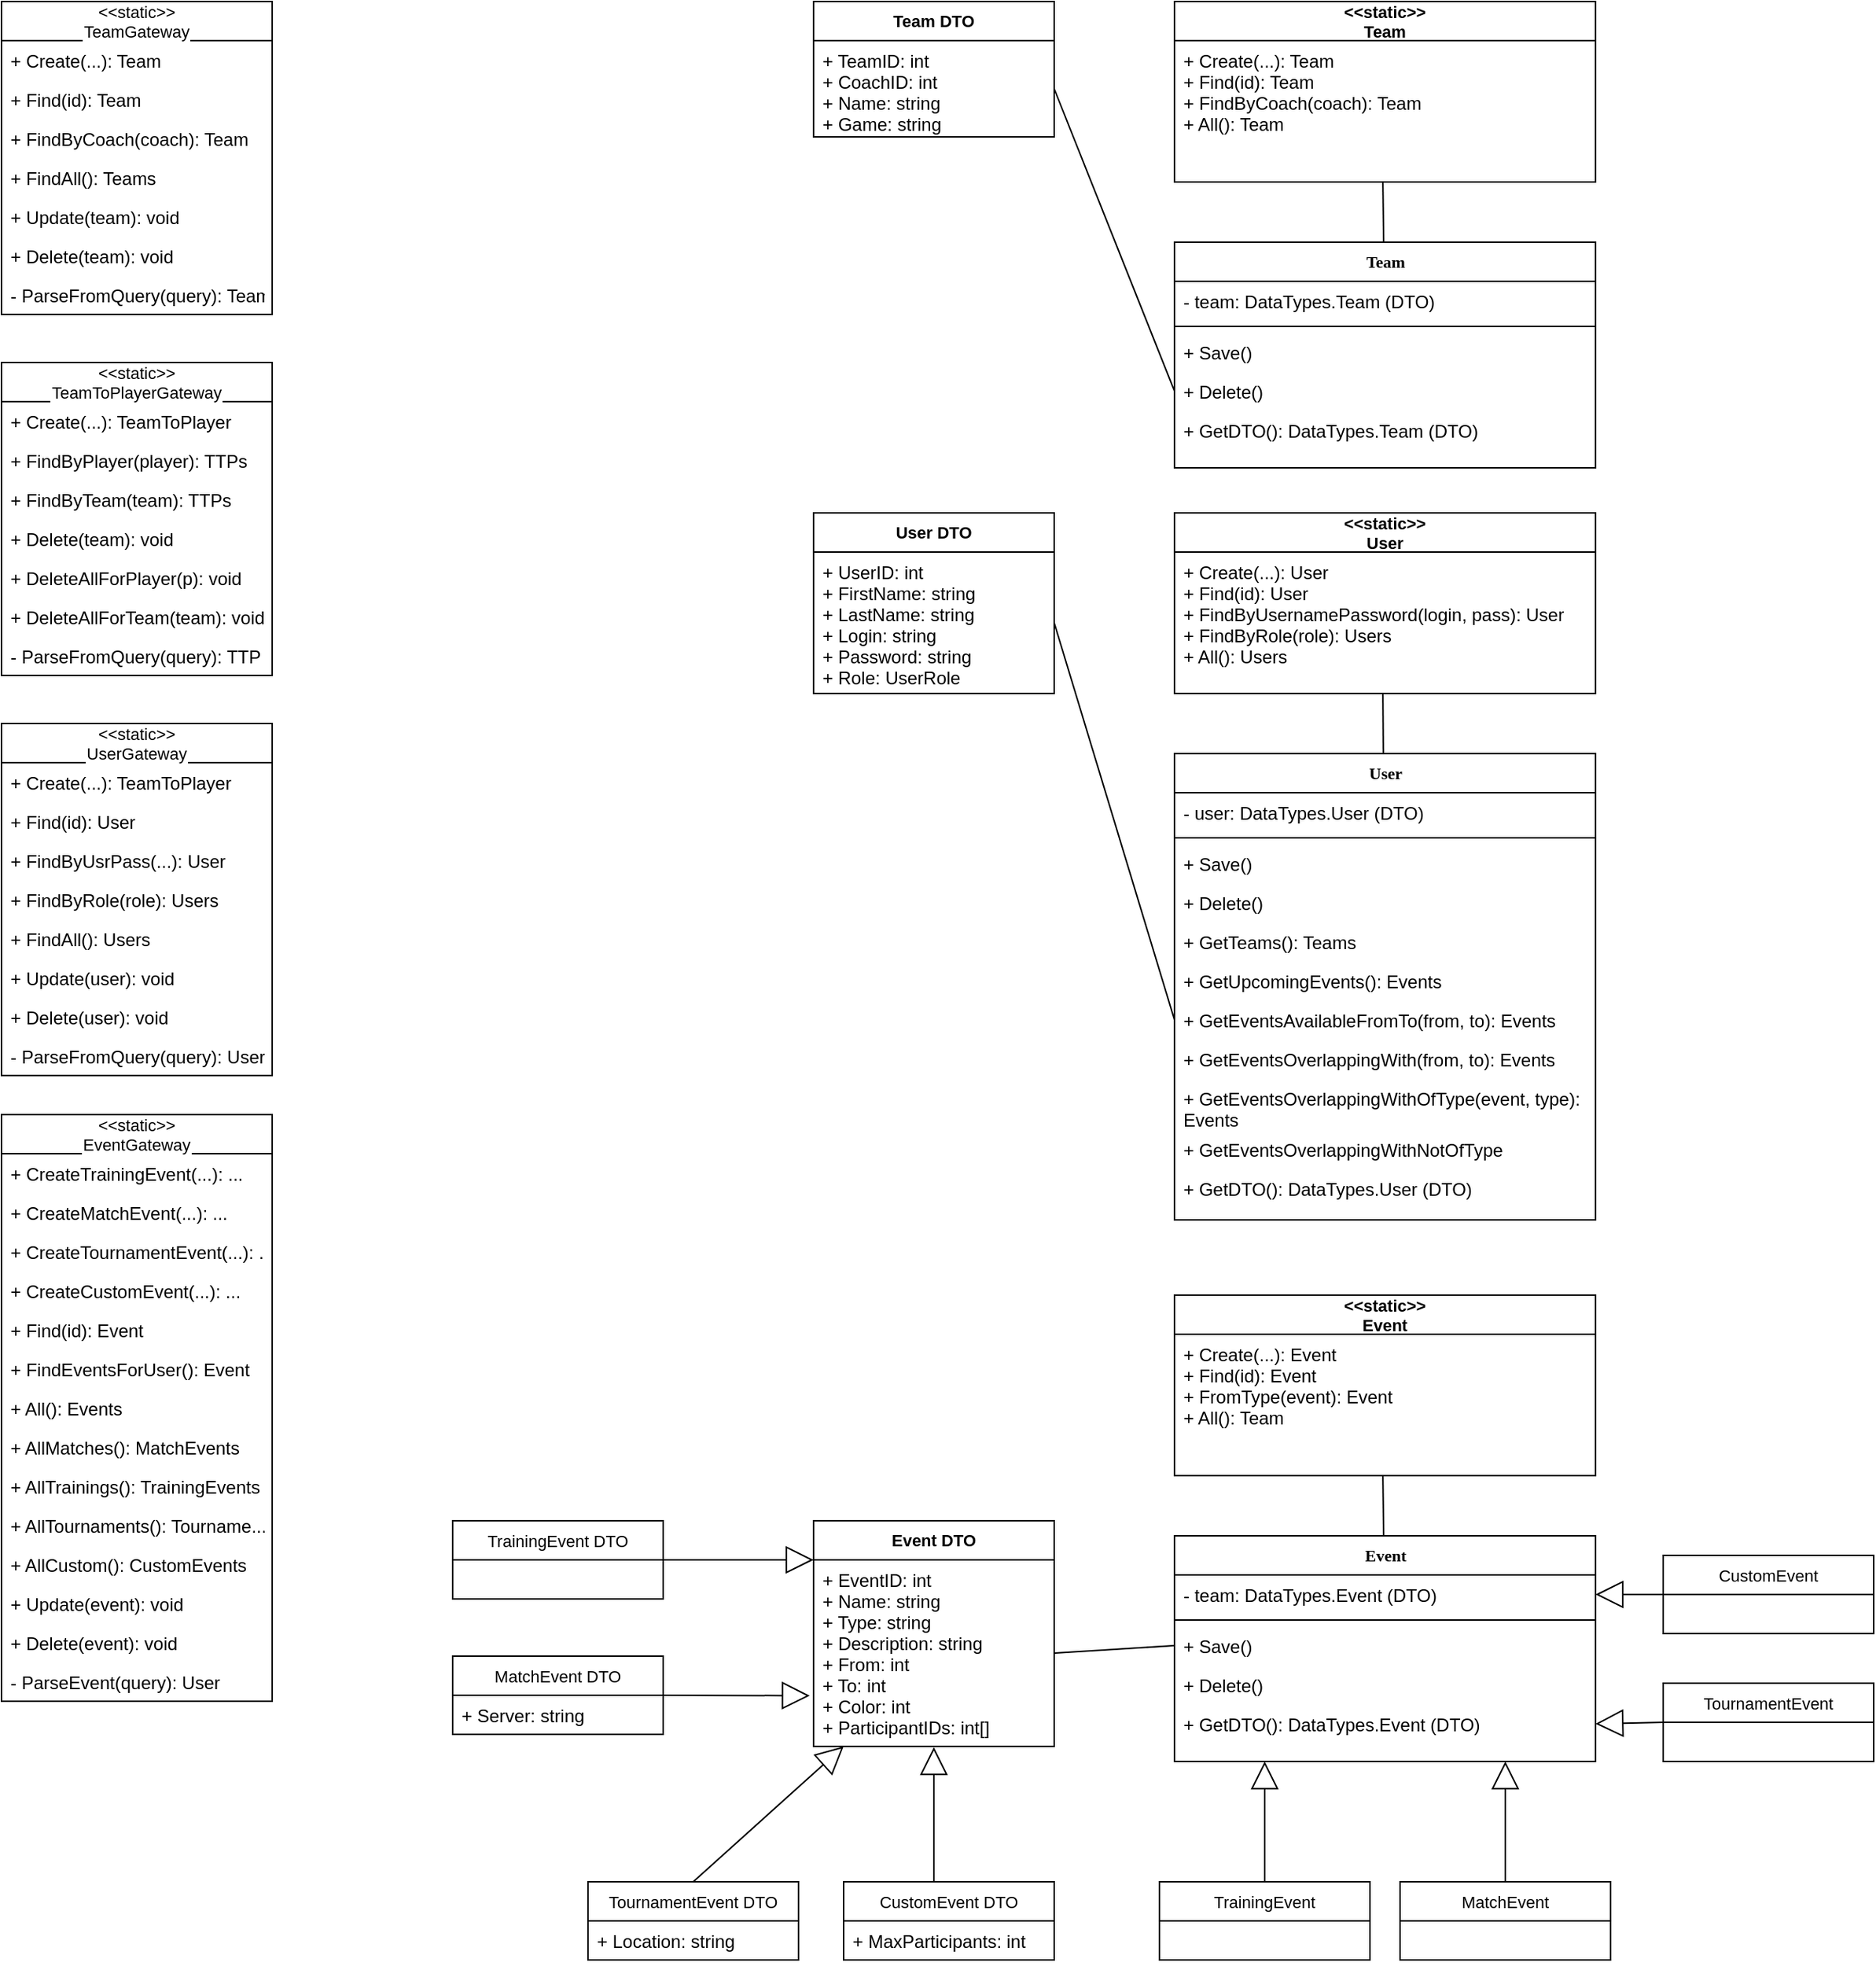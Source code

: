 <mxfile version="14.1.1" type="github">
  <diagram name="Page-1" id="9f46799a-70d6-7492-0946-bef42562c5a5">
    <mxGraphModel dx="3470" dy="2173" grid="1" gridSize="10" guides="1" tooltips="1" connect="1" arrows="1" fold="1" page="1" pageScale="1" pageWidth="1100" pageHeight="850" background="#ffffff" math="0" shadow="0">
      <root>
        <mxCell id="0" />
        <mxCell id="1" parent="0" />
        <mxCell id="ZMdeqj-k6j3ySzZ1tK9_-1" value="User" style="swimlane;html=1;fontStyle=1;align=center;verticalAlign=top;childLayout=stackLayout;horizontal=1;startSize=26;horizontalStack=0;resizeParent=1;resizeLast=0;collapsible=1;marginBottom=0;swimlaneFillColor=#ffffff;rounded=0;shadow=0;comic=0;labelBackgroundColor=none;strokeWidth=1;fillColor=none;fontFamily=Verdana;fontSize=11;" vertex="1" parent="1">
          <mxGeometry x="40" y="360" width="280" height="310" as="geometry" />
        </mxCell>
        <mxCell id="ZMdeqj-k6j3ySzZ1tK9_-2" value="- user: DataTypes.User (DTO)" style="text;html=1;strokeColor=none;fillColor=none;align=left;verticalAlign=top;spacingLeft=4;spacingRight=4;whiteSpace=wrap;overflow=hidden;rotatable=0;points=[[0,0.5],[1,0.5]];portConstraint=eastwest;" vertex="1" parent="ZMdeqj-k6j3ySzZ1tK9_-1">
          <mxGeometry y="26" width="280" height="26" as="geometry" />
        </mxCell>
        <mxCell id="ZMdeqj-k6j3ySzZ1tK9_-7" value="" style="line;html=1;strokeWidth=1;fillColor=none;align=left;verticalAlign=middle;spacingTop=-1;spacingLeft=3;spacingRight=3;rotatable=0;labelPosition=right;points=[];portConstraint=eastwest;" vertex="1" parent="ZMdeqj-k6j3ySzZ1tK9_-1">
          <mxGeometry y="52" width="280" height="8" as="geometry" />
        </mxCell>
        <mxCell id="ZMdeqj-k6j3ySzZ1tK9_-8" value="+ Save()" style="text;html=1;strokeColor=none;fillColor=none;align=left;verticalAlign=top;spacingLeft=4;spacingRight=4;whiteSpace=wrap;overflow=hidden;rotatable=0;points=[[0,0.5],[1,0.5]];portConstraint=eastwest;" vertex="1" parent="ZMdeqj-k6j3ySzZ1tK9_-1">
          <mxGeometry y="60" width="280" height="26" as="geometry" />
        </mxCell>
        <mxCell id="ZMdeqj-k6j3ySzZ1tK9_-9" value="+ Delete()" style="text;html=1;strokeColor=none;fillColor=none;align=left;verticalAlign=top;spacingLeft=4;spacingRight=4;whiteSpace=wrap;overflow=hidden;rotatable=0;points=[[0,0.5],[1,0.5]];portConstraint=eastwest;" vertex="1" parent="ZMdeqj-k6j3ySzZ1tK9_-1">
          <mxGeometry y="86" width="280" height="26" as="geometry" />
        </mxCell>
        <mxCell id="ZMdeqj-k6j3ySzZ1tK9_-12" value="+ GetTeams(): Teams" style="text;html=1;strokeColor=none;fillColor=none;align=left;verticalAlign=top;spacingLeft=4;spacingRight=4;whiteSpace=wrap;overflow=hidden;rotatable=0;points=[[0,0.5],[1,0.5]];portConstraint=eastwest;" vertex="1" parent="ZMdeqj-k6j3ySzZ1tK9_-1">
          <mxGeometry y="112" width="280" height="26" as="geometry" />
        </mxCell>
        <mxCell id="ZMdeqj-k6j3ySzZ1tK9_-13" value="+ GetUpcomingEvents(): Events" style="text;html=1;strokeColor=none;fillColor=none;align=left;verticalAlign=top;spacingLeft=4;spacingRight=4;whiteSpace=wrap;overflow=hidden;rotatable=0;points=[[0,0.5],[1,0.5]];portConstraint=eastwest;" vertex="1" parent="ZMdeqj-k6j3ySzZ1tK9_-1">
          <mxGeometry y="138" width="280" height="26" as="geometry" />
        </mxCell>
        <mxCell id="ZMdeqj-k6j3ySzZ1tK9_-14" value="+ GetEventsAvailableFromTo(from, to): Events" style="text;html=1;strokeColor=none;fillColor=none;align=left;verticalAlign=top;spacingLeft=4;spacingRight=4;whiteSpace=wrap;overflow=hidden;rotatable=0;points=[[0,0.5],[1,0.5]];portConstraint=eastwest;" vertex="1" parent="ZMdeqj-k6j3ySzZ1tK9_-1">
          <mxGeometry y="164" width="280" height="26" as="geometry" />
        </mxCell>
        <mxCell id="ZMdeqj-k6j3ySzZ1tK9_-15" value="+ GetEventsOverlappingWith(from, to): Events" style="text;html=1;strokeColor=none;fillColor=none;align=left;verticalAlign=top;spacingLeft=4;spacingRight=4;whiteSpace=wrap;overflow=hidden;rotatable=0;points=[[0,0.5],[1,0.5]];portConstraint=eastwest;" vertex="1" parent="ZMdeqj-k6j3ySzZ1tK9_-1">
          <mxGeometry y="190" width="280" height="26" as="geometry" />
        </mxCell>
        <mxCell id="ZMdeqj-k6j3ySzZ1tK9_-16" value="+ GetEventsOverlappingWithOfType(event, type): Events" style="text;html=1;strokeColor=none;fillColor=none;align=left;verticalAlign=top;spacingLeft=4;spacingRight=4;whiteSpace=wrap;overflow=hidden;rotatable=0;points=[[0,0.5],[1,0.5]];portConstraint=eastwest;" vertex="1" parent="ZMdeqj-k6j3ySzZ1tK9_-1">
          <mxGeometry y="216" width="280" height="34" as="geometry" />
        </mxCell>
        <mxCell id="ZMdeqj-k6j3ySzZ1tK9_-17" value="+ GetEventsOverlappingWithNotOfType" style="text;html=1;strokeColor=none;fillColor=none;align=left;verticalAlign=top;spacingLeft=4;spacingRight=4;whiteSpace=wrap;overflow=hidden;rotatable=0;points=[[0,0.5],[1,0.5]];portConstraint=eastwest;" vertex="1" parent="ZMdeqj-k6j3ySzZ1tK9_-1">
          <mxGeometry y="250" width="280" height="26" as="geometry" />
        </mxCell>
        <mxCell id="ZMdeqj-k6j3ySzZ1tK9_-18" value="+ GetDTO(): DataTypes.User (DTO)" style="text;html=1;strokeColor=none;fillColor=none;align=left;verticalAlign=top;spacingLeft=4;spacingRight=4;whiteSpace=wrap;overflow=hidden;rotatable=0;points=[[0,0.5],[1,0.5]];portConstraint=eastwest;" vertex="1" parent="ZMdeqj-k6j3ySzZ1tK9_-1">
          <mxGeometry y="276" width="280" height="26" as="geometry" />
        </mxCell>
        <mxCell id="ZMdeqj-k6j3ySzZ1tK9_-26" value="&lt;&lt;static&gt;&gt;&#xa;User" style="swimlane;fontStyle=1;align=center;verticalAlign=middle;childLayout=stackLayout;horizontal=1;startSize=26;horizontalStack=0;resizeParent=1;resizeParentMax=0;resizeLast=0;collapsible=1;marginBottom=0;fontSize=11;" vertex="1" parent="1">
          <mxGeometry x="40" y="200" width="280" height="120" as="geometry" />
        </mxCell>
        <mxCell id="ZMdeqj-k6j3ySzZ1tK9_-29" value="+ Create(...): User&#xa;+ Find(id): User&#xa;+ FindByUsernamePassword(login, pass): User&#xa;+ FindByRole(role): Users&#xa;+ All(): Users&#xa;" style="text;strokeColor=none;fillColor=none;align=left;verticalAlign=top;spacingLeft=4;spacingRight=4;overflow=hidden;rotatable=0;points=[[0,0.5],[1,0.5]];portConstraint=eastwest;" vertex="1" parent="ZMdeqj-k6j3ySzZ1tK9_-26">
          <mxGeometry y="26" width="280" height="94" as="geometry" />
        </mxCell>
        <mxCell id="ZMdeqj-k6j3ySzZ1tK9_-30" value="User DTO" style="swimlane;fontStyle=1;align=center;verticalAlign=top;childLayout=stackLayout;horizontal=1;startSize=26;horizontalStack=0;resizeParent=1;resizeParentMax=0;resizeLast=0;collapsible=1;marginBottom=0;fontSize=11;" vertex="1" parent="1">
          <mxGeometry x="-200" y="200" width="160" height="120" as="geometry" />
        </mxCell>
        <mxCell id="ZMdeqj-k6j3ySzZ1tK9_-31" value="+ UserID: int&#xa;+ FirstName: string&#xa;+ LastName: string&#xa;+ Login: string&#xa;+ Password: string&#xa;+ Role: UserRole " style="text;strokeColor=none;fillColor=none;align=left;verticalAlign=top;spacingLeft=4;spacingRight=4;overflow=hidden;rotatable=0;points=[[0,0.5],[1,0.5]];portConstraint=eastwest;" vertex="1" parent="ZMdeqj-k6j3ySzZ1tK9_-30">
          <mxGeometry y="26" width="160" height="94" as="geometry" />
        </mxCell>
        <mxCell id="ZMdeqj-k6j3ySzZ1tK9_-34" value="" style="endArrow=none;html=1;fontSize=11;entryX=0.495;entryY=1.004;entryDx=0;entryDy=0;entryPerimeter=0;" edge="1" parent="1" source="ZMdeqj-k6j3ySzZ1tK9_-1" target="ZMdeqj-k6j3ySzZ1tK9_-29">
          <mxGeometry width="50" height="50" relative="1" as="geometry">
            <mxPoint x="410" y="440" as="sourcePoint" />
            <mxPoint x="230" y="340" as="targetPoint" />
          </mxGeometry>
        </mxCell>
        <mxCell id="ZMdeqj-k6j3ySzZ1tK9_-37" value="Team" style="swimlane;html=1;fontStyle=1;align=center;verticalAlign=top;childLayout=stackLayout;horizontal=1;startSize=26;horizontalStack=0;resizeParent=1;resizeLast=0;collapsible=1;marginBottom=0;swimlaneFillColor=#ffffff;rounded=0;shadow=0;comic=0;labelBackgroundColor=none;strokeWidth=1;fillColor=none;fontFamily=Verdana;fontSize=11;" vertex="1" parent="1">
          <mxGeometry x="40" y="20" width="280" height="150" as="geometry" />
        </mxCell>
        <mxCell id="ZMdeqj-k6j3ySzZ1tK9_-38" value="- team: DataTypes.Team (DTO)" style="text;html=1;strokeColor=none;fillColor=none;align=left;verticalAlign=top;spacingLeft=4;spacingRight=4;whiteSpace=wrap;overflow=hidden;rotatable=0;points=[[0,0.5],[1,0.5]];portConstraint=eastwest;" vertex="1" parent="ZMdeqj-k6j3ySzZ1tK9_-37">
          <mxGeometry y="26" width="280" height="26" as="geometry" />
        </mxCell>
        <mxCell id="ZMdeqj-k6j3ySzZ1tK9_-39" value="" style="line;html=1;strokeWidth=1;fillColor=none;align=left;verticalAlign=middle;spacingTop=-1;spacingLeft=3;spacingRight=3;rotatable=0;labelPosition=right;points=[];portConstraint=eastwest;" vertex="1" parent="ZMdeqj-k6j3ySzZ1tK9_-37">
          <mxGeometry y="52" width="280" height="8" as="geometry" />
        </mxCell>
        <mxCell id="ZMdeqj-k6j3ySzZ1tK9_-40" value="+ Save()" style="text;html=1;strokeColor=none;fillColor=none;align=left;verticalAlign=top;spacingLeft=4;spacingRight=4;whiteSpace=wrap;overflow=hidden;rotatable=0;points=[[0,0.5],[1,0.5]];portConstraint=eastwest;" vertex="1" parent="ZMdeqj-k6j3ySzZ1tK9_-37">
          <mxGeometry y="60" width="280" height="26" as="geometry" />
        </mxCell>
        <mxCell id="ZMdeqj-k6j3ySzZ1tK9_-41" value="+ Delete()" style="text;html=1;strokeColor=none;fillColor=none;align=left;verticalAlign=top;spacingLeft=4;spacingRight=4;whiteSpace=wrap;overflow=hidden;rotatable=0;points=[[0,0.5],[1,0.5]];portConstraint=eastwest;" vertex="1" parent="ZMdeqj-k6j3ySzZ1tK9_-37">
          <mxGeometry y="86" width="280" height="26" as="geometry" />
        </mxCell>
        <mxCell id="ZMdeqj-k6j3ySzZ1tK9_-48" value="+ GetDTO(): DataTypes.Team (DTO)" style="text;html=1;strokeColor=none;fillColor=none;align=left;verticalAlign=top;spacingLeft=4;spacingRight=4;whiteSpace=wrap;overflow=hidden;rotatable=0;points=[[0,0.5],[1,0.5]];portConstraint=eastwest;" vertex="1" parent="ZMdeqj-k6j3ySzZ1tK9_-37">
          <mxGeometry y="112" width="280" height="26" as="geometry" />
        </mxCell>
        <mxCell id="ZMdeqj-k6j3ySzZ1tK9_-49" value="&lt;&lt;static&gt;&gt;&#xa;Team" style="swimlane;fontStyle=1;align=center;verticalAlign=middle;childLayout=stackLayout;horizontal=1;startSize=26;horizontalStack=0;resizeParent=1;resizeParentMax=0;resizeLast=0;collapsible=1;marginBottom=0;fontSize=11;" vertex="1" parent="1">
          <mxGeometry x="40" y="-140" width="280" height="120" as="geometry" />
        </mxCell>
        <mxCell id="ZMdeqj-k6j3ySzZ1tK9_-50" value="+ Create(...): Team&#xa;+ Find(id): Team&#xa;+ FindByCoach(coach): Team&#xa;+ All(): Team&#xa;" style="text;strokeColor=none;fillColor=none;align=left;verticalAlign=top;spacingLeft=4;spacingRight=4;overflow=hidden;rotatable=0;points=[[0,0.5],[1,0.5]];portConstraint=eastwest;" vertex="1" parent="ZMdeqj-k6j3ySzZ1tK9_-49">
          <mxGeometry y="26" width="280" height="94" as="geometry" />
        </mxCell>
        <mxCell id="ZMdeqj-k6j3ySzZ1tK9_-51" value="Team DTO" style="swimlane;fontStyle=1;align=center;verticalAlign=top;childLayout=stackLayout;horizontal=1;startSize=26;horizontalStack=0;resizeParent=1;resizeParentMax=0;resizeLast=0;collapsible=1;marginBottom=0;fontSize=11;" vertex="1" parent="1">
          <mxGeometry x="-200" y="-140" width="160" height="90" as="geometry" />
        </mxCell>
        <mxCell id="ZMdeqj-k6j3ySzZ1tK9_-52" value="+ TeamID: int&#xa;+ CoachID: int&#xa;+ Name: string&#xa;+ Game: string&#xa;" style="text;strokeColor=none;fillColor=none;align=left;verticalAlign=top;spacingLeft=4;spacingRight=4;overflow=hidden;rotatable=0;points=[[0,0.5],[1,0.5]];portConstraint=eastwest;" vertex="1" parent="ZMdeqj-k6j3ySzZ1tK9_-51">
          <mxGeometry y="26" width="160" height="64" as="geometry" />
        </mxCell>
        <mxCell id="ZMdeqj-k6j3ySzZ1tK9_-53" value="" style="endArrow=none;html=1;fontSize=11;entryX=0.495;entryY=1.004;entryDx=0;entryDy=0;entryPerimeter=0;" edge="1" parent="1" source="ZMdeqj-k6j3ySzZ1tK9_-37" target="ZMdeqj-k6j3ySzZ1tK9_-50">
          <mxGeometry width="50" height="50" relative="1" as="geometry">
            <mxPoint x="410" y="100" as="sourcePoint" />
            <mxPoint x="230" as="targetPoint" />
          </mxGeometry>
        </mxCell>
        <mxCell id="ZMdeqj-k6j3ySzZ1tK9_-56" value="Event" style="swimlane;html=1;fontStyle=1;align=center;verticalAlign=top;childLayout=stackLayout;horizontal=1;startSize=26;horizontalStack=0;resizeParent=1;resizeLast=0;collapsible=1;marginBottom=0;swimlaneFillColor=#ffffff;rounded=0;shadow=0;comic=0;labelBackgroundColor=none;strokeWidth=1;fillColor=none;fontFamily=Verdana;fontSize=11;" vertex="1" parent="1">
          <mxGeometry x="40" y="880" width="280" height="150" as="geometry" />
        </mxCell>
        <mxCell id="ZMdeqj-k6j3ySzZ1tK9_-57" value="- team: DataTypes.Event (DTO)" style="text;html=1;strokeColor=none;fillColor=none;align=left;verticalAlign=top;spacingLeft=4;spacingRight=4;whiteSpace=wrap;overflow=hidden;rotatable=0;points=[[0,0.5],[1,0.5]];portConstraint=eastwest;" vertex="1" parent="ZMdeqj-k6j3ySzZ1tK9_-56">
          <mxGeometry y="26" width="280" height="26" as="geometry" />
        </mxCell>
        <mxCell id="ZMdeqj-k6j3ySzZ1tK9_-58" value="" style="line;html=1;strokeWidth=1;fillColor=none;align=left;verticalAlign=middle;spacingTop=-1;spacingLeft=3;spacingRight=3;rotatable=0;labelPosition=right;points=[];portConstraint=eastwest;" vertex="1" parent="ZMdeqj-k6j3ySzZ1tK9_-56">
          <mxGeometry y="52" width="280" height="8" as="geometry" />
        </mxCell>
        <mxCell id="ZMdeqj-k6j3ySzZ1tK9_-59" value="+ Save()" style="text;html=1;strokeColor=none;fillColor=none;align=left;verticalAlign=top;spacingLeft=4;spacingRight=4;whiteSpace=wrap;overflow=hidden;rotatable=0;points=[[0,0.5],[1,0.5]];portConstraint=eastwest;" vertex="1" parent="ZMdeqj-k6j3ySzZ1tK9_-56">
          <mxGeometry y="60" width="280" height="26" as="geometry" />
        </mxCell>
        <mxCell id="ZMdeqj-k6j3ySzZ1tK9_-60" value="+ Delete()" style="text;html=1;strokeColor=none;fillColor=none;align=left;verticalAlign=top;spacingLeft=4;spacingRight=4;whiteSpace=wrap;overflow=hidden;rotatable=0;points=[[0,0.5],[1,0.5]];portConstraint=eastwest;" vertex="1" parent="ZMdeqj-k6j3ySzZ1tK9_-56">
          <mxGeometry y="86" width="280" height="26" as="geometry" />
        </mxCell>
        <mxCell id="ZMdeqj-k6j3ySzZ1tK9_-61" value="+ GetDTO(): DataTypes.Event (DTO)" style="text;html=1;strokeColor=none;fillColor=none;align=left;verticalAlign=top;spacingLeft=4;spacingRight=4;whiteSpace=wrap;overflow=hidden;rotatable=0;points=[[0,0.5],[1,0.5]];portConstraint=eastwest;" vertex="1" parent="ZMdeqj-k6j3ySzZ1tK9_-56">
          <mxGeometry y="112" width="280" height="26" as="geometry" />
        </mxCell>
        <mxCell id="ZMdeqj-k6j3ySzZ1tK9_-62" value="&lt;&lt;static&gt;&gt;&#xa;Event" style="swimlane;fontStyle=1;align=center;verticalAlign=middle;childLayout=stackLayout;horizontal=1;startSize=26;horizontalStack=0;resizeParent=1;resizeParentMax=0;resizeLast=0;collapsible=1;marginBottom=0;fontSize=11;" vertex="1" parent="1">
          <mxGeometry x="40" y="720" width="280" height="120" as="geometry" />
        </mxCell>
        <mxCell id="ZMdeqj-k6j3ySzZ1tK9_-63" value="+ Create(...): Event&#xa;+ Find(id): Event&#xa;+ FromType(event): Event&#xa;+ All(): Team&#xa;" style="text;strokeColor=none;fillColor=none;align=left;verticalAlign=top;spacingLeft=4;spacingRight=4;overflow=hidden;rotatable=0;points=[[0,0.5],[1,0.5]];portConstraint=eastwest;" vertex="1" parent="ZMdeqj-k6j3ySzZ1tK9_-62">
          <mxGeometry y="26" width="280" height="94" as="geometry" />
        </mxCell>
        <mxCell id="ZMdeqj-k6j3ySzZ1tK9_-64" value="Event DTO" style="swimlane;fontStyle=1;align=center;verticalAlign=top;childLayout=stackLayout;horizontal=1;startSize=26;horizontalStack=0;resizeParent=1;resizeParentMax=0;resizeLast=0;collapsible=1;marginBottom=0;fontSize=11;" vertex="1" parent="1">
          <mxGeometry x="-200" y="870" width="160" height="150" as="geometry" />
        </mxCell>
        <mxCell id="ZMdeqj-k6j3ySzZ1tK9_-65" value="+ EventID: int&#xa;+ Name: string&#xa;+ Type: string&#xa;+ Description: string&#xa;+ From: int&#xa;+ To: int&#xa;+ Color: int&#xa;+ ParticipantIDs: int[]" style="text;strokeColor=none;fillColor=none;align=left;verticalAlign=top;spacingLeft=4;spacingRight=4;overflow=hidden;rotatable=0;points=[[0,0.5],[1,0.5]];portConstraint=eastwest;" vertex="1" parent="ZMdeqj-k6j3ySzZ1tK9_-64">
          <mxGeometry y="26" width="160" height="124" as="geometry" />
        </mxCell>
        <mxCell id="ZMdeqj-k6j3ySzZ1tK9_-66" value="" style="endArrow=none;html=1;fontSize=11;entryX=0.495;entryY=1.004;entryDx=0;entryDy=0;entryPerimeter=0;" edge="1" parent="1" source="ZMdeqj-k6j3ySzZ1tK9_-56" target="ZMdeqj-k6j3ySzZ1tK9_-63">
          <mxGeometry width="50" height="50" relative="1" as="geometry">
            <mxPoint x="410" y="960" as="sourcePoint" />
            <mxPoint x="230" y="860" as="targetPoint" />
          </mxGeometry>
        </mxCell>
        <mxCell id="ZMdeqj-k6j3ySzZ1tK9_-69" value="MatchEvent" style="swimlane;fontStyle=0;childLayout=stackLayout;horizontal=1;startSize=26;fillColor=none;horizontalStack=0;resizeParent=1;resizeParentMax=0;resizeLast=0;collapsible=1;marginBottom=0;fontSize=11;align=center;" vertex="1" parent="1">
          <mxGeometry x="190" y="1110" width="140" height="52" as="geometry" />
        </mxCell>
        <mxCell id="ZMdeqj-k6j3ySzZ1tK9_-73" value="TournamentEvent" style="swimlane;fontStyle=0;childLayout=stackLayout;horizontal=1;startSize=26;fillColor=none;horizontalStack=0;resizeParent=1;resizeParentMax=0;resizeLast=0;collapsible=1;marginBottom=0;fontSize=11;align=center;" vertex="1" parent="1">
          <mxGeometry x="365" y="978" width="140" height="52" as="geometry" />
        </mxCell>
        <mxCell id="ZMdeqj-k6j3ySzZ1tK9_-77" value="TrainingEvent" style="swimlane;fontStyle=0;childLayout=stackLayout;horizontal=1;startSize=26;fillColor=none;horizontalStack=0;resizeParent=1;resizeParentMax=0;resizeLast=0;collapsible=1;marginBottom=0;fontSize=11;align=center;" vertex="1" parent="1">
          <mxGeometry x="30" y="1110" width="140" height="52" as="geometry" />
        </mxCell>
        <mxCell id="ZMdeqj-k6j3ySzZ1tK9_-81" value="CustomEvent" style="swimlane;fontStyle=0;childLayout=stackLayout;horizontal=1;startSize=26;fillColor=none;horizontalStack=0;resizeParent=1;resizeParentMax=0;resizeLast=0;collapsible=1;marginBottom=0;fontSize=11;align=center;" vertex="1" parent="1">
          <mxGeometry x="365" y="893" width="140" height="52" as="geometry" />
        </mxCell>
        <mxCell id="ZMdeqj-k6j3ySzZ1tK9_-83" value="Extends" style="endArrow=block;endSize=16;endFill=0;html=1;fontSize=1;exitX=0.5;exitY=0;exitDx=0;exitDy=0;noLabel=1;fontColor=none;labelBackgroundColor=none;" edge="1" parent="1" source="ZMdeqj-k6j3ySzZ1tK9_-77">
          <mxGeometry x="-0.468" y="53" width="160" relative="1" as="geometry">
            <mxPoint x="-90" y="1250" as="sourcePoint" />
            <mxPoint x="100" y="1030" as="targetPoint" />
            <mxPoint as="offset" />
          </mxGeometry>
        </mxCell>
        <mxCell id="ZMdeqj-k6j3ySzZ1tK9_-84" value="Extends" style="endArrow=block;endSize=16;endFill=0;html=1;fontSize=1;exitX=0.5;exitY=0;exitDx=0;exitDy=0;noLabel=1;fontColor=none;labelBackgroundColor=none;" edge="1" parent="1" source="ZMdeqj-k6j3ySzZ1tK9_-69">
          <mxGeometry x="-0.468" y="53" width="160" relative="1" as="geometry">
            <mxPoint x="-70" y="1120" as="sourcePoint" />
            <mxPoint x="260" y="1030" as="targetPoint" />
            <mxPoint as="offset" />
          </mxGeometry>
        </mxCell>
        <mxCell id="ZMdeqj-k6j3ySzZ1tK9_-85" value="Extends" style="endArrow=block;endSize=16;endFill=0;html=1;fontSize=1;exitX=0;exitY=0.5;exitDx=0;exitDy=0;noLabel=1;fontColor=none;labelBackgroundColor=none;entryX=1;entryY=0.5;entryDx=0;entryDy=0;" edge="1" parent="1" source="ZMdeqj-k6j3ySzZ1tK9_-73" target="ZMdeqj-k6j3ySzZ1tK9_-61">
          <mxGeometry x="-0.468" y="53" width="160" relative="1" as="geometry">
            <mxPoint x="100" y="1120" as="sourcePoint" />
            <mxPoint x="180" y="1030" as="targetPoint" />
            <mxPoint as="offset" />
          </mxGeometry>
        </mxCell>
        <mxCell id="ZMdeqj-k6j3ySzZ1tK9_-86" value="Extends" style="endArrow=block;endSize=16;endFill=0;html=1;fontSize=1;entryX=1;entryY=0.5;entryDx=0;entryDy=0;exitX=0;exitY=0.5;exitDx=0;exitDy=0;noLabel=1;fontColor=none;labelBackgroundColor=none;" edge="1" parent="1" source="ZMdeqj-k6j3ySzZ1tK9_-81" target="ZMdeqj-k6j3ySzZ1tK9_-57">
          <mxGeometry x="-0.468" y="53" width="160" relative="1" as="geometry">
            <mxPoint x="-70" y="1120" as="sourcePoint" />
            <mxPoint x="120" y="1040" as="targetPoint" />
            <mxPoint as="offset" />
          </mxGeometry>
        </mxCell>
        <mxCell id="ZMdeqj-k6j3ySzZ1tK9_-88" value="MatchEvent DTO" style="swimlane;fontStyle=0;childLayout=stackLayout;horizontal=1;startSize=26;fillColor=none;horizontalStack=0;resizeParent=1;resizeParentMax=0;resizeLast=0;collapsible=1;marginBottom=0;fontSize=11;align=center;" vertex="1" parent="1">
          <mxGeometry x="-440" y="960" width="140" height="52" as="geometry" />
        </mxCell>
        <mxCell id="ZMdeqj-k6j3ySzZ1tK9_-98" value="+ Server: string" style="text;html=1;strokeColor=none;fillColor=none;align=left;verticalAlign=top;spacingLeft=4;spacingRight=4;whiteSpace=wrap;overflow=hidden;rotatable=0;points=[[0,0.5],[1,0.5]];portConstraint=eastwest;" vertex="1" parent="ZMdeqj-k6j3ySzZ1tK9_-88">
          <mxGeometry y="26" width="140" height="26" as="geometry" />
        </mxCell>
        <mxCell id="ZMdeqj-k6j3ySzZ1tK9_-89" value="TournamentEvent DTO" style="swimlane;fontStyle=0;childLayout=stackLayout;horizontal=1;startSize=26;fillColor=none;horizontalStack=0;resizeParent=1;resizeParentMax=0;resizeLast=0;collapsible=1;marginBottom=0;fontSize=11;align=center;" vertex="1" parent="1">
          <mxGeometry x="-350" y="1110" width="140" height="52" as="geometry" />
        </mxCell>
        <mxCell id="ZMdeqj-k6j3ySzZ1tK9_-99" value="+ Location: string" style="text;html=1;strokeColor=none;fillColor=none;align=left;verticalAlign=top;spacingLeft=4;spacingRight=4;whiteSpace=wrap;overflow=hidden;rotatable=0;points=[[0,0.5],[1,0.5]];portConstraint=eastwest;" vertex="1" parent="ZMdeqj-k6j3ySzZ1tK9_-89">
          <mxGeometry y="26" width="140" height="26" as="geometry" />
        </mxCell>
        <mxCell id="ZMdeqj-k6j3ySzZ1tK9_-90" value="TrainingEvent DTO" style="swimlane;fontStyle=0;childLayout=stackLayout;horizontal=1;startSize=26;fillColor=none;horizontalStack=0;resizeParent=1;resizeParentMax=0;resizeLast=0;collapsible=1;marginBottom=0;fontSize=11;align=center;" vertex="1" parent="1">
          <mxGeometry x="-440" y="870" width="140" height="52" as="geometry" />
        </mxCell>
        <mxCell id="ZMdeqj-k6j3ySzZ1tK9_-92" value="Extends" style="endArrow=block;endSize=16;endFill=0;html=1;fontSize=1;noLabel=1;fontColor=none;labelBackgroundColor=none;exitX=0.5;exitY=0;exitDx=0;exitDy=0;entryX=0.5;entryY=1.004;entryDx=0;entryDy=0;entryPerimeter=0;" edge="1" parent="1" target="ZMdeqj-k6j3ySzZ1tK9_-65">
          <mxGeometry x="-0.468" y="53" width="160" relative="1" as="geometry">
            <mxPoint x="-120" y="1110" as="sourcePoint" />
            <mxPoint x="-110" y="1020" as="targetPoint" />
            <mxPoint as="offset" />
          </mxGeometry>
        </mxCell>
        <mxCell id="ZMdeqj-k6j3ySzZ1tK9_-93" value="Extends" style="endArrow=block;endSize=16;endFill=0;html=1;fontSize=1;entryX=0.125;entryY=1;entryDx=0;entryDy=0;noLabel=1;fontColor=none;labelBackgroundColor=none;exitX=0.5;exitY=0;exitDx=0;exitDy=0;entryPerimeter=0;" edge="1" parent="1" source="ZMdeqj-k6j3ySzZ1tK9_-89" target="ZMdeqj-k6j3ySzZ1tK9_-65">
          <mxGeometry x="-0.468" y="53" width="160" relative="1" as="geometry">
            <mxPoint x="-279.52" y="1078.02" as="sourcePoint" />
            <mxPoint x="-290" y="990.004" as="targetPoint" />
            <mxPoint as="offset" />
          </mxGeometry>
        </mxCell>
        <mxCell id="ZMdeqj-k6j3ySzZ1tK9_-94" value="Extends" style="endArrow=block;endSize=16;endFill=0;html=1;fontSize=1;entryX=-0.016;entryY=0.728;entryDx=0;entryDy=0;noLabel=1;fontColor=none;labelBackgroundColor=none;exitX=1;exitY=0.5;exitDx=0;exitDy=0;entryPerimeter=0;" edge="1" parent="1" source="ZMdeqj-k6j3ySzZ1tK9_-88" target="ZMdeqj-k6j3ySzZ1tK9_-65">
          <mxGeometry x="-0.468" y="53" width="160" relative="1" as="geometry">
            <mxPoint x="-330" y="1020" as="sourcePoint" />
            <mxPoint x="-240" y="930" as="targetPoint" />
            <mxPoint as="offset" />
          </mxGeometry>
        </mxCell>
        <mxCell id="ZMdeqj-k6j3ySzZ1tK9_-95" value="Extends" style="endArrow=block;endSize=16;endFill=0;html=1;fontSize=1;entryX=0;entryY=0.5;entryDx=0;entryDy=0;noLabel=1;fontColor=none;labelBackgroundColor=none;exitX=1;exitY=0.5;exitDx=0;exitDy=0;" edge="1" parent="1" source="ZMdeqj-k6j3ySzZ1tK9_-90">
          <mxGeometry x="-0.468" y="53" width="160" relative="1" as="geometry">
            <mxPoint x="-250" y="1068" as="sourcePoint" />
            <mxPoint x="-200" y="896" as="targetPoint" />
            <mxPoint as="offset" />
          </mxGeometry>
        </mxCell>
        <mxCell id="ZMdeqj-k6j3ySzZ1tK9_-107" value="" style="endArrow=none;html=1;labelBackgroundColor=none;fontSize=1;fontColor=none;entryX=0;entryY=0.5;entryDx=0;entryDy=0;exitX=1;exitY=0.5;exitDx=0;exitDy=0;" edge="1" parent="1" source="ZMdeqj-k6j3ySzZ1tK9_-65" target="ZMdeqj-k6j3ySzZ1tK9_-59">
          <mxGeometry width="50" height="50" relative="1" as="geometry">
            <mxPoint x="-30" y="920" as="sourcePoint" />
            <mxPoint x="20" y="870" as="targetPoint" />
          </mxGeometry>
        </mxCell>
        <mxCell id="ZMdeqj-k6j3ySzZ1tK9_-108" value="" style="endArrow=none;html=1;labelBackgroundColor=none;fontSize=1;fontColor=none;entryX=0;entryY=0.5;entryDx=0;entryDy=0;exitX=1;exitY=0.5;exitDx=0;exitDy=0;" edge="1" parent="1" source="ZMdeqj-k6j3ySzZ1tK9_-31" target="ZMdeqj-k6j3ySzZ1tK9_-14">
          <mxGeometry width="50" height="50" relative="1" as="geometry">
            <mxPoint x="-70" y="480" as="sourcePoint" />
            <mxPoint x="-20" y="430" as="targetPoint" />
          </mxGeometry>
        </mxCell>
        <mxCell id="ZMdeqj-k6j3ySzZ1tK9_-109" value="" style="endArrow=none;html=1;labelBackgroundColor=none;fontSize=1;fontColor=none;entryX=0;entryY=0.5;entryDx=0;entryDy=0;exitX=1;exitY=0.5;exitDx=0;exitDy=0;" edge="1" parent="1" source="ZMdeqj-k6j3ySzZ1tK9_-52" target="ZMdeqj-k6j3ySzZ1tK9_-41">
          <mxGeometry width="50" height="50" relative="1" as="geometry">
            <mxPoint x="-100" y="90" as="sourcePoint" />
            <mxPoint x="-50" y="40" as="targetPoint" />
          </mxGeometry>
        </mxCell>
        <mxCell id="ZMdeqj-k6j3ySzZ1tK9_-110" value="CustomEvent DTO" style="swimlane;fontStyle=0;childLayout=stackLayout;horizontal=1;startSize=26;fillColor=none;horizontalStack=0;resizeParent=1;resizeParentMax=0;resizeLast=0;collapsible=1;marginBottom=0;fontSize=11;align=center;" vertex="1" parent="1">
          <mxGeometry x="-180" y="1110" width="140" height="52" as="geometry" />
        </mxCell>
        <mxCell id="ZMdeqj-k6j3ySzZ1tK9_-111" value="+ MaxParticipants: int" style="text;html=1;strokeColor=none;fillColor=none;align=left;verticalAlign=top;spacingLeft=4;spacingRight=4;whiteSpace=wrap;overflow=hidden;rotatable=0;points=[[0,0.5],[1,0.5]];portConstraint=eastwest;" vertex="1" parent="ZMdeqj-k6j3ySzZ1tK9_-110">
          <mxGeometry y="26" width="140" height="26" as="geometry" />
        </mxCell>
        <mxCell id="ZMdeqj-k6j3ySzZ1tK9_-112" value="&lt;&lt;static&gt;&gt;&#xa;TeamGateway" style="swimlane;fontStyle=0;childLayout=stackLayout;horizontal=1;startSize=26;fillColor=none;horizontalStack=0;resizeParent=1;resizeParentMax=0;resizeLast=0;collapsible=1;marginBottom=0;fontSize=11;fontColor=none;align=center;labelBackgroundColor=#ffffff;" vertex="1" parent="1">
          <mxGeometry x="-740" y="-140" width="180" height="208" as="geometry" />
        </mxCell>
        <mxCell id="ZMdeqj-k6j3ySzZ1tK9_-113" value="+ Create(...): Team&#xa;" style="text;strokeColor=none;fillColor=none;align=left;verticalAlign=top;spacingLeft=4;spacingRight=4;overflow=hidden;rotatable=0;points=[[0,0.5],[1,0.5]];portConstraint=eastwest;" vertex="1" parent="ZMdeqj-k6j3ySzZ1tK9_-112">
          <mxGeometry y="26" width="180" height="26" as="geometry" />
        </mxCell>
        <mxCell id="ZMdeqj-k6j3ySzZ1tK9_-116" value="+ Find(id): Team" style="text;strokeColor=none;fillColor=none;align=left;verticalAlign=top;spacingLeft=4;spacingRight=4;overflow=hidden;rotatable=0;points=[[0,0.5],[1,0.5]];portConstraint=eastwest;" vertex="1" parent="ZMdeqj-k6j3ySzZ1tK9_-112">
          <mxGeometry y="52" width="180" height="26" as="geometry" />
        </mxCell>
        <mxCell id="ZMdeqj-k6j3ySzZ1tK9_-117" value="+ FindByCoach(coach): Team" style="text;strokeColor=none;fillColor=none;align=left;verticalAlign=top;spacingLeft=4;spacingRight=4;overflow=hidden;rotatable=0;points=[[0,0.5],[1,0.5]];portConstraint=eastwest;" vertex="1" parent="ZMdeqj-k6j3ySzZ1tK9_-112">
          <mxGeometry y="78" width="180" height="26" as="geometry" />
        </mxCell>
        <mxCell id="ZMdeqj-k6j3ySzZ1tK9_-118" value="+ FindAll(): Teams&#xa;" style="text;strokeColor=none;fillColor=none;align=left;verticalAlign=top;spacingLeft=4;spacingRight=4;overflow=hidden;rotatable=0;points=[[0,0.5],[1,0.5]];portConstraint=eastwest;" vertex="1" parent="ZMdeqj-k6j3ySzZ1tK9_-112">
          <mxGeometry y="104" width="180" height="26" as="geometry" />
        </mxCell>
        <mxCell id="ZMdeqj-k6j3ySzZ1tK9_-119" value="+ Update(team): void" style="text;strokeColor=none;fillColor=none;align=left;verticalAlign=top;spacingLeft=4;spacingRight=4;overflow=hidden;rotatable=0;points=[[0,0.5],[1,0.5]];portConstraint=eastwest;" vertex="1" parent="ZMdeqj-k6j3ySzZ1tK9_-112">
          <mxGeometry y="130" width="180" height="26" as="geometry" />
        </mxCell>
        <mxCell id="ZMdeqj-k6j3ySzZ1tK9_-120" value="+ Delete(team): void&#xa;" style="text;strokeColor=none;fillColor=none;align=left;verticalAlign=top;spacingLeft=4;spacingRight=4;overflow=hidden;rotatable=0;points=[[0,0.5],[1,0.5]];portConstraint=eastwest;" vertex="1" parent="ZMdeqj-k6j3ySzZ1tK9_-112">
          <mxGeometry y="156" width="180" height="26" as="geometry" />
        </mxCell>
        <mxCell id="ZMdeqj-k6j3ySzZ1tK9_-121" value="- ParseFromQuery(query): Team" style="text;strokeColor=none;fillColor=none;align=left;verticalAlign=top;spacingLeft=4;spacingRight=4;overflow=hidden;rotatable=0;points=[[0,0.5],[1,0.5]];portConstraint=eastwest;" vertex="1" parent="ZMdeqj-k6j3ySzZ1tK9_-112">
          <mxGeometry y="182" width="180" height="26" as="geometry" />
        </mxCell>
        <mxCell id="ZMdeqj-k6j3ySzZ1tK9_-122" value="&lt;&lt;static&gt;&gt;&#xa;TeamToPlayerGateway" style="swimlane;fontStyle=0;childLayout=stackLayout;horizontal=1;startSize=26;fillColor=none;horizontalStack=0;resizeParent=1;resizeParentMax=0;resizeLast=0;collapsible=1;marginBottom=0;fontSize=11;fontColor=none;align=center;labelBackgroundColor=#ffffff;" vertex="1" parent="1">
          <mxGeometry x="-740" y="100" width="180" height="208" as="geometry" />
        </mxCell>
        <mxCell id="ZMdeqj-k6j3ySzZ1tK9_-123" value="+ Create(...): TeamToPlayer&#xa;" style="text;strokeColor=none;fillColor=none;align=left;verticalAlign=top;spacingLeft=4;spacingRight=4;overflow=hidden;rotatable=0;points=[[0,0.5],[1,0.5]];portConstraint=eastwest;" vertex="1" parent="ZMdeqj-k6j3ySzZ1tK9_-122">
          <mxGeometry y="26" width="180" height="26" as="geometry" />
        </mxCell>
        <mxCell id="ZMdeqj-k6j3ySzZ1tK9_-124" value="+ FindByPlayer(player): TTPs" style="text;strokeColor=none;fillColor=none;align=left;verticalAlign=top;spacingLeft=4;spacingRight=4;overflow=hidden;rotatable=0;points=[[0,0.5],[1,0.5]];portConstraint=eastwest;" vertex="1" parent="ZMdeqj-k6j3ySzZ1tK9_-122">
          <mxGeometry y="52" width="180" height="26" as="geometry" />
        </mxCell>
        <mxCell id="ZMdeqj-k6j3ySzZ1tK9_-125" value="+ FindByTeam(team): TTPs" style="text;strokeColor=none;fillColor=none;align=left;verticalAlign=top;spacingLeft=4;spacingRight=4;overflow=hidden;rotatable=0;points=[[0,0.5],[1,0.5]];portConstraint=eastwest;" vertex="1" parent="ZMdeqj-k6j3ySzZ1tK9_-122">
          <mxGeometry y="78" width="180" height="26" as="geometry" />
        </mxCell>
        <mxCell id="ZMdeqj-k6j3ySzZ1tK9_-128" value="+ Delete(team): void&#xa;" style="text;strokeColor=none;fillColor=none;align=left;verticalAlign=top;spacingLeft=4;spacingRight=4;overflow=hidden;rotatable=0;points=[[0,0.5],[1,0.5]];portConstraint=eastwest;" vertex="1" parent="ZMdeqj-k6j3ySzZ1tK9_-122">
          <mxGeometry y="104" width="180" height="26" as="geometry" />
        </mxCell>
        <mxCell id="ZMdeqj-k6j3ySzZ1tK9_-130" value="+ DeleteAllForPlayer(p): void&#xa;" style="text;strokeColor=none;fillColor=none;align=left;verticalAlign=top;spacingLeft=4;spacingRight=4;overflow=hidden;rotatable=0;points=[[0,0.5],[1,0.5]];portConstraint=eastwest;" vertex="1" parent="ZMdeqj-k6j3ySzZ1tK9_-122">
          <mxGeometry y="130" width="180" height="26" as="geometry" />
        </mxCell>
        <mxCell id="ZMdeqj-k6j3ySzZ1tK9_-131" value="+ DeleteAllForTeam(team): void" style="text;strokeColor=none;fillColor=none;align=left;verticalAlign=top;spacingLeft=4;spacingRight=4;overflow=hidden;rotatable=0;points=[[0,0.5],[1,0.5]];portConstraint=eastwest;" vertex="1" parent="ZMdeqj-k6j3ySzZ1tK9_-122">
          <mxGeometry y="156" width="180" height="26" as="geometry" />
        </mxCell>
        <mxCell id="ZMdeqj-k6j3ySzZ1tK9_-129" value="- ParseFromQuery(query): TTP" style="text;strokeColor=none;fillColor=none;align=left;verticalAlign=top;spacingLeft=4;spacingRight=4;overflow=hidden;rotatable=0;points=[[0,0.5],[1,0.5]];portConstraint=eastwest;" vertex="1" parent="ZMdeqj-k6j3ySzZ1tK9_-122">
          <mxGeometry y="182" width="180" height="26" as="geometry" />
        </mxCell>
        <mxCell id="ZMdeqj-k6j3ySzZ1tK9_-132" value="&lt;&lt;static&gt;&gt;&#xa;UserGateway" style="swimlane;fontStyle=0;childLayout=stackLayout;horizontal=1;startSize=26;fillColor=none;horizontalStack=0;resizeParent=1;resizeParentMax=0;resizeLast=0;collapsible=1;marginBottom=0;fontSize=11;fontColor=none;align=center;labelBackgroundColor=#ffffff;" vertex="1" parent="1">
          <mxGeometry x="-740" y="340" width="180" height="234" as="geometry" />
        </mxCell>
        <mxCell id="ZMdeqj-k6j3ySzZ1tK9_-133" value="+ Create(...): TeamToPlayer&#xa;" style="text;strokeColor=none;fillColor=none;align=left;verticalAlign=top;spacingLeft=4;spacingRight=4;overflow=hidden;rotatable=0;points=[[0,0.5],[1,0.5]];portConstraint=eastwest;" vertex="1" parent="ZMdeqj-k6j3ySzZ1tK9_-132">
          <mxGeometry y="26" width="180" height="26" as="geometry" />
        </mxCell>
        <mxCell id="ZMdeqj-k6j3ySzZ1tK9_-134" value="+ Find(id): User" style="text;strokeColor=none;fillColor=none;align=left;verticalAlign=top;spacingLeft=4;spacingRight=4;overflow=hidden;rotatable=0;points=[[0,0.5],[1,0.5]];portConstraint=eastwest;" vertex="1" parent="ZMdeqj-k6j3ySzZ1tK9_-132">
          <mxGeometry y="52" width="180" height="26" as="geometry" />
        </mxCell>
        <mxCell id="ZMdeqj-k6j3ySzZ1tK9_-135" value="+ FindByUsrPass(...): User" style="text;strokeColor=none;fillColor=none;align=left;verticalAlign=top;spacingLeft=4;spacingRight=4;overflow=hidden;rotatable=0;points=[[0,0.5],[1,0.5]];portConstraint=eastwest;" vertex="1" parent="ZMdeqj-k6j3ySzZ1tK9_-132">
          <mxGeometry y="78" width="180" height="26" as="geometry" />
        </mxCell>
        <mxCell id="ZMdeqj-k6j3ySzZ1tK9_-140" value="+ FindByRole(role): Users" style="text;strokeColor=none;fillColor=none;align=left;verticalAlign=top;spacingLeft=4;spacingRight=4;overflow=hidden;rotatable=0;points=[[0,0.5],[1,0.5]];portConstraint=eastwest;" vertex="1" parent="ZMdeqj-k6j3ySzZ1tK9_-132">
          <mxGeometry y="104" width="180" height="26" as="geometry" />
        </mxCell>
        <mxCell id="ZMdeqj-k6j3ySzZ1tK9_-141" value="+ FindAll(): Users" style="text;strokeColor=none;fillColor=none;align=left;verticalAlign=top;spacingLeft=4;spacingRight=4;overflow=hidden;rotatable=0;points=[[0,0.5],[1,0.5]];portConstraint=eastwest;" vertex="1" parent="ZMdeqj-k6j3ySzZ1tK9_-132">
          <mxGeometry y="130" width="180" height="26" as="geometry" />
        </mxCell>
        <mxCell id="ZMdeqj-k6j3ySzZ1tK9_-142" value="+ Update(user): void" style="text;strokeColor=none;fillColor=none;align=left;verticalAlign=top;spacingLeft=4;spacingRight=4;overflow=hidden;rotatable=0;points=[[0,0.5],[1,0.5]];portConstraint=eastwest;" vertex="1" parent="ZMdeqj-k6j3ySzZ1tK9_-132">
          <mxGeometry y="156" width="180" height="26" as="geometry" />
        </mxCell>
        <mxCell id="ZMdeqj-k6j3ySzZ1tK9_-136" value="+ Delete(user): void&#xa;" style="text;strokeColor=none;fillColor=none;align=left;verticalAlign=top;spacingLeft=4;spacingRight=4;overflow=hidden;rotatable=0;points=[[0,0.5],[1,0.5]];portConstraint=eastwest;" vertex="1" parent="ZMdeqj-k6j3ySzZ1tK9_-132">
          <mxGeometry y="182" width="180" height="26" as="geometry" />
        </mxCell>
        <mxCell id="ZMdeqj-k6j3ySzZ1tK9_-139" value="- ParseFromQuery(query): User" style="text;strokeColor=none;fillColor=none;align=left;verticalAlign=top;spacingLeft=4;spacingRight=4;overflow=hidden;rotatable=0;points=[[0,0.5],[1,0.5]];portConstraint=eastwest;" vertex="1" parent="ZMdeqj-k6j3ySzZ1tK9_-132">
          <mxGeometry y="208" width="180" height="26" as="geometry" />
        </mxCell>
        <mxCell id="ZMdeqj-k6j3ySzZ1tK9_-143" value="&lt;&lt;static&gt;&gt;&#xa;EventGateway" style="swimlane;fontStyle=0;childLayout=stackLayout;horizontal=1;startSize=26;fillColor=none;horizontalStack=0;resizeParent=1;resizeParentMax=0;resizeLast=0;collapsible=1;marginBottom=0;fontSize=11;fontColor=none;align=center;labelBackgroundColor=#ffffff;" vertex="1" parent="1">
          <mxGeometry x="-740" y="600" width="180" height="390" as="geometry" />
        </mxCell>
        <mxCell id="ZMdeqj-k6j3ySzZ1tK9_-144" value="+ CreateTrainingEvent(...): ...&#xa;" style="text;strokeColor=none;fillColor=none;align=left;verticalAlign=top;spacingLeft=4;spacingRight=4;overflow=hidden;rotatable=0;points=[[0,0.5],[1,0.5]];portConstraint=eastwest;" vertex="1" parent="ZMdeqj-k6j3ySzZ1tK9_-143">
          <mxGeometry y="26" width="180" height="26" as="geometry" />
        </mxCell>
        <mxCell id="ZMdeqj-k6j3ySzZ1tK9_-152" value="+ CreateMatchEvent(...): ..." style="text;strokeColor=none;fillColor=none;align=left;verticalAlign=top;spacingLeft=4;spacingRight=4;overflow=hidden;rotatable=0;points=[[0,0.5],[1,0.5]];portConstraint=eastwest;" vertex="1" parent="ZMdeqj-k6j3ySzZ1tK9_-143">
          <mxGeometry y="52" width="180" height="26" as="geometry" />
        </mxCell>
        <mxCell id="ZMdeqj-k6j3ySzZ1tK9_-153" value="+ CreateTournamentEvent(...): ..." style="text;strokeColor=none;fillColor=none;align=left;verticalAlign=top;spacingLeft=4;spacingRight=4;overflow=hidden;rotatable=0;points=[[0,0.5],[1,0.5]];portConstraint=eastwest;" vertex="1" parent="ZMdeqj-k6j3ySzZ1tK9_-143">
          <mxGeometry y="78" width="180" height="26" as="geometry" />
        </mxCell>
        <mxCell id="ZMdeqj-k6j3ySzZ1tK9_-154" value="+ CreateCustomEvent(...): ..." style="text;strokeColor=none;fillColor=none;align=left;verticalAlign=top;spacingLeft=4;spacingRight=4;overflow=hidden;rotatable=0;points=[[0,0.5],[1,0.5]];portConstraint=eastwest;" vertex="1" parent="ZMdeqj-k6j3ySzZ1tK9_-143">
          <mxGeometry y="104" width="180" height="26" as="geometry" />
        </mxCell>
        <mxCell id="ZMdeqj-k6j3ySzZ1tK9_-145" value="+ Find(id): Event" style="text;strokeColor=none;fillColor=none;align=left;verticalAlign=top;spacingLeft=4;spacingRight=4;overflow=hidden;rotatable=0;points=[[0,0.5],[1,0.5]];portConstraint=eastwest;" vertex="1" parent="ZMdeqj-k6j3ySzZ1tK9_-143">
          <mxGeometry y="130" width="180" height="26" as="geometry" />
        </mxCell>
        <mxCell id="ZMdeqj-k6j3ySzZ1tK9_-159" value="+ FindEventsForUser(): Event" style="text;strokeColor=none;fillColor=none;align=left;verticalAlign=top;spacingLeft=4;spacingRight=4;overflow=hidden;rotatable=0;points=[[0,0.5],[1,0.5]];portConstraint=eastwest;" vertex="1" parent="ZMdeqj-k6j3ySzZ1tK9_-143">
          <mxGeometry y="156" width="180" height="26" as="geometry" />
        </mxCell>
        <mxCell id="ZMdeqj-k6j3ySzZ1tK9_-148" value="+ All(): Events" style="text;strokeColor=none;fillColor=none;align=left;verticalAlign=top;spacingLeft=4;spacingRight=4;overflow=hidden;rotatable=0;points=[[0,0.5],[1,0.5]];portConstraint=eastwest;" vertex="1" parent="ZMdeqj-k6j3ySzZ1tK9_-143">
          <mxGeometry y="182" width="180" height="26" as="geometry" />
        </mxCell>
        <mxCell id="ZMdeqj-k6j3ySzZ1tK9_-155" value="+ AllMatches(): MatchEvents" style="text;strokeColor=none;fillColor=none;align=left;verticalAlign=top;spacingLeft=4;spacingRight=4;overflow=hidden;rotatable=0;points=[[0,0.5],[1,0.5]];portConstraint=eastwest;" vertex="1" parent="ZMdeqj-k6j3ySzZ1tK9_-143">
          <mxGeometry y="208" width="180" height="26" as="geometry" />
        </mxCell>
        <mxCell id="ZMdeqj-k6j3ySzZ1tK9_-156" value="+ AllTrainings(): TrainingEvents" style="text;strokeColor=none;fillColor=none;align=left;verticalAlign=top;spacingLeft=4;spacingRight=4;overflow=hidden;rotatable=0;points=[[0,0.5],[1,0.5]];portConstraint=eastwest;" vertex="1" parent="ZMdeqj-k6j3ySzZ1tK9_-143">
          <mxGeometry y="234" width="180" height="26" as="geometry" />
        </mxCell>
        <mxCell id="ZMdeqj-k6j3ySzZ1tK9_-157" value="+ AllTournaments(): Tourname..." style="text;strokeColor=none;fillColor=none;align=left;verticalAlign=top;spacingLeft=4;spacingRight=4;overflow=hidden;rotatable=0;points=[[0,0.5],[1,0.5]];portConstraint=eastwest;" vertex="1" parent="ZMdeqj-k6j3ySzZ1tK9_-143">
          <mxGeometry y="260" width="180" height="26" as="geometry" />
        </mxCell>
        <mxCell id="ZMdeqj-k6j3ySzZ1tK9_-158" value="+ AllCustom(): CustomEvents" style="text;strokeColor=none;fillColor=none;align=left;verticalAlign=top;spacingLeft=4;spacingRight=4;overflow=hidden;rotatable=0;points=[[0,0.5],[1,0.5]];portConstraint=eastwest;" vertex="1" parent="ZMdeqj-k6j3ySzZ1tK9_-143">
          <mxGeometry y="286" width="180" height="26" as="geometry" />
        </mxCell>
        <mxCell id="ZMdeqj-k6j3ySzZ1tK9_-149" value="+ Update(event): void" style="text;strokeColor=none;fillColor=none;align=left;verticalAlign=top;spacingLeft=4;spacingRight=4;overflow=hidden;rotatable=0;points=[[0,0.5],[1,0.5]];portConstraint=eastwest;" vertex="1" parent="ZMdeqj-k6j3ySzZ1tK9_-143">
          <mxGeometry y="312" width="180" height="26" as="geometry" />
        </mxCell>
        <mxCell id="ZMdeqj-k6j3ySzZ1tK9_-150" value="+ Delete(event): void&#xa;" style="text;strokeColor=none;fillColor=none;align=left;verticalAlign=top;spacingLeft=4;spacingRight=4;overflow=hidden;rotatable=0;points=[[0,0.5],[1,0.5]];portConstraint=eastwest;" vertex="1" parent="ZMdeqj-k6j3ySzZ1tK9_-143">
          <mxGeometry y="338" width="180" height="26" as="geometry" />
        </mxCell>
        <mxCell id="ZMdeqj-k6j3ySzZ1tK9_-151" value="- ParseEvent(query): User" style="text;strokeColor=none;fillColor=none;align=left;verticalAlign=top;spacingLeft=4;spacingRight=4;overflow=hidden;rotatable=0;points=[[0,0.5],[1,0.5]];portConstraint=eastwest;" vertex="1" parent="ZMdeqj-k6j3ySzZ1tK9_-143">
          <mxGeometry y="364" width="180" height="26" as="geometry" />
        </mxCell>
      </root>
    </mxGraphModel>
  </diagram>
</mxfile>
